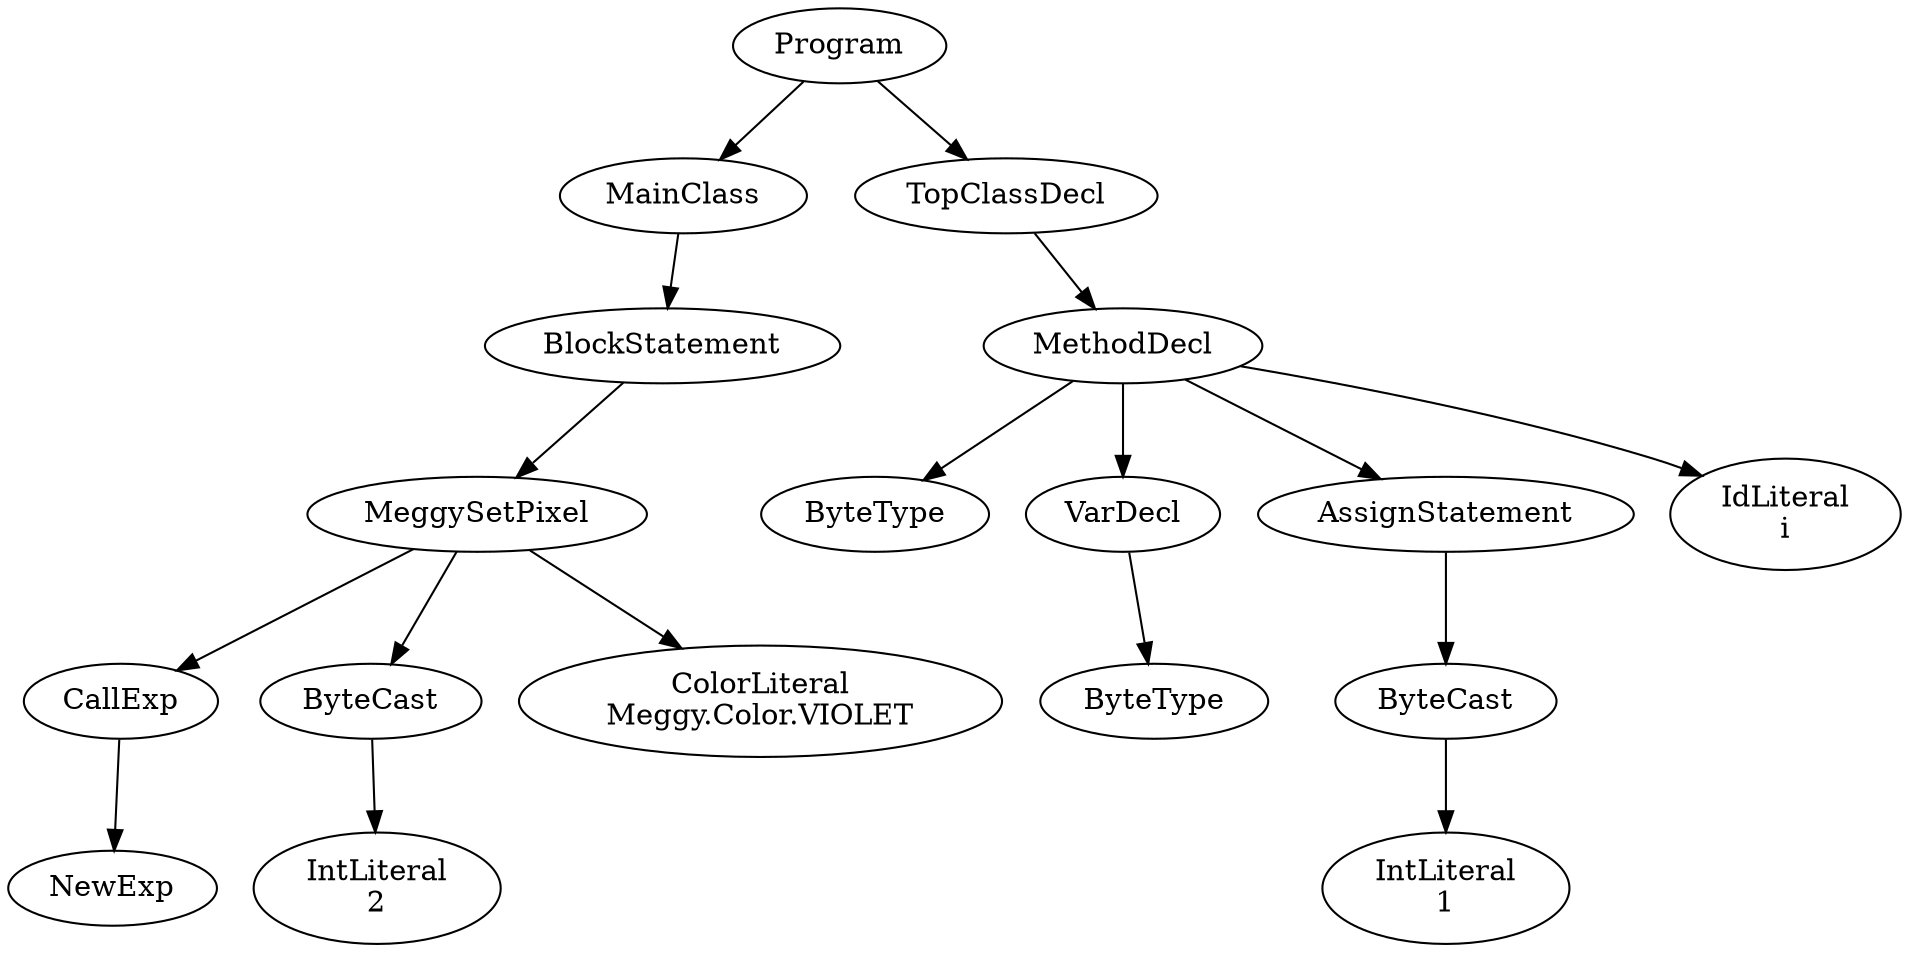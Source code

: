 digraph ASTGraph {
0 [ label="Program" ];
1 [ label="MainClass" ];
0 -> 1
2 [ label="BlockStatement" ];
1 -> 2
3 [ label="MeggySetPixel" ];
2 -> 3
4 [ label="CallExp" ];
3 -> 4
5 [ label="NewExp" ];
4 -> 5
6 [ label="ByteCast" ];
3 -> 6
7 [ label="IntLiteral\n2" ];
6 -> 7
8 [ label="ColorLiteral\nMeggy.Color.VIOLET" ];
3 -> 8
9 [ label="TopClassDecl" ];
0 -> 9
10 [ label="MethodDecl" ];
9 -> 10
11 [ label="ByteType" ];
10 -> 11
12 [ label="VarDecl" ];
10 -> 12
13 [ label="ByteType" ];
12 -> 13
14 [ label="AssignStatement" ];
10 -> 14
15 [ label="ByteCast" ];
14 -> 15
16 [ label="IntLiteral\n1" ];
15 -> 16
17 [ label="IdLiteral\ni" ];
10 -> 17
}
